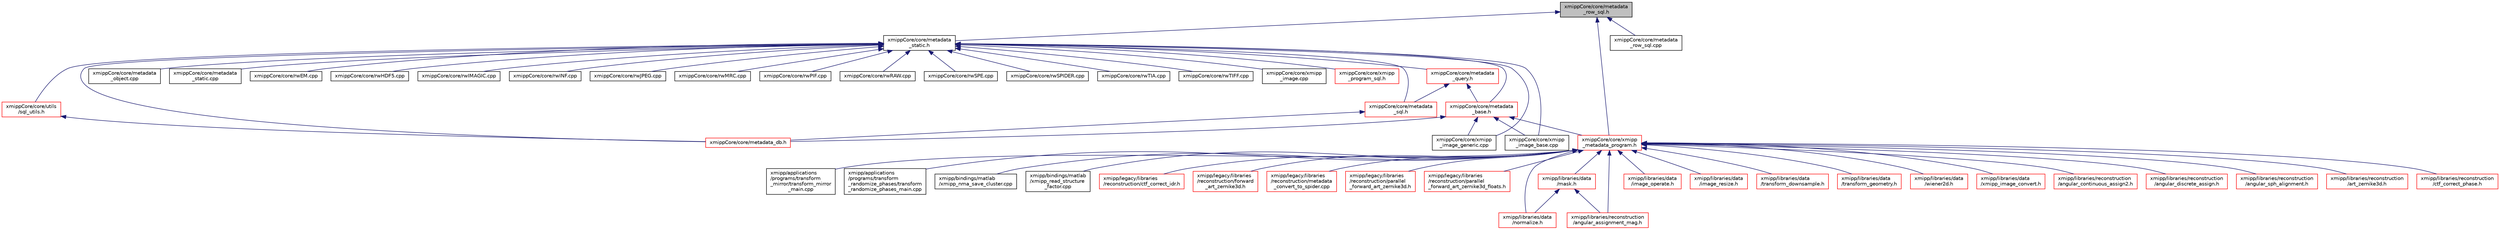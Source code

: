 digraph "xmippCore/core/metadata_row_sql.h"
{
  edge [fontname="Helvetica",fontsize="10",labelfontname="Helvetica",labelfontsize="10"];
  node [fontname="Helvetica",fontsize="10",shape=record];
  Node12 [label="xmippCore/core/metadata\l_row_sql.h",height=0.2,width=0.4,color="black", fillcolor="grey75", style="filled", fontcolor="black"];
  Node12 -> Node13 [dir="back",color="midnightblue",fontsize="10",style="solid",fontname="Helvetica"];
  Node13 [label="xmippCore/core/metadata\l_static.h",height=0.2,width=0.4,color="black", fillcolor="white", style="filled",URL="$metadata__static_8h.html"];
  Node13 -> Node14 [dir="back",color="midnightblue",fontsize="10",style="solid",fontname="Helvetica"];
  Node14 [label="xmippCore/core/metadata\l_base.h",height=0.2,width=0.4,color="red", fillcolor="white", style="filled",URL="$metadata__base_8h.html"];
  Node14 -> Node635 [dir="back",color="midnightblue",fontsize="10",style="solid",fontname="Helvetica"];
  Node635 [label="xmippCore/core/metadata_db.h",height=0.2,width=0.4,color="red", fillcolor="white", style="filled",URL="$metadata__db_8h.html"];
  Node14 -> Node715 [dir="back",color="midnightblue",fontsize="10",style="solid",fontname="Helvetica"];
  Node715 [label="xmippCore/core/xmipp\l_image_base.cpp",height=0.2,width=0.4,color="black", fillcolor="white", style="filled",URL="$xmipp__image__base_8cpp.html"];
  Node14 -> Node716 [dir="back",color="midnightblue",fontsize="10",style="solid",fontname="Helvetica"];
  Node716 [label="xmippCore/core/xmipp\l_image_generic.cpp",height=0.2,width=0.4,color="black", fillcolor="white", style="filled",URL="$xmipp__image__generic_8cpp.html"];
  Node14 -> Node474 [dir="back",color="midnightblue",fontsize="10",style="solid",fontname="Helvetica"];
  Node474 [label="xmippCore/core/xmipp\l_metadata_program.h",height=0.2,width=0.4,color="red", fillcolor="white", style="filled",URL="$xmipp__metadata__program_8h.html"];
  Node474 -> Node475 [dir="back",color="midnightblue",fontsize="10",style="solid",fontname="Helvetica"];
  Node475 [label="xmipp/applications\l/programs/transform\l_mirror/transform_mirror\l_main.cpp",height=0.2,width=0.4,color="black", fillcolor="white", style="filled",URL="$transform__mirror__main_8cpp.html"];
  Node474 -> Node476 [dir="back",color="midnightblue",fontsize="10",style="solid",fontname="Helvetica"];
  Node476 [label="xmipp/applications\l/programs/transform\l_randomize_phases/transform\l_randomize_phases_main.cpp",height=0.2,width=0.4,color="black", fillcolor="white", style="filled",URL="$transform__randomize__phases__main_8cpp.html"];
  Node474 -> Node477 [dir="back",color="midnightblue",fontsize="10",style="solid",fontname="Helvetica"];
  Node477 [label="xmipp/bindings/matlab\l/xmipp_nma_save_cluster.cpp",height=0.2,width=0.4,color="black", fillcolor="white", style="filled",URL="$xmipp__nma__save__cluster_8cpp.html"];
  Node474 -> Node478 [dir="back",color="midnightblue",fontsize="10",style="solid",fontname="Helvetica"];
  Node478 [label="xmipp/bindings/matlab\l/xmipp_read_structure\l_factor.cpp",height=0.2,width=0.4,color="black", fillcolor="white", style="filled",URL="$xmipp__read__structure__factor_8cpp.html"];
  Node474 -> Node479 [dir="back",color="midnightblue",fontsize="10",style="solid",fontname="Helvetica"];
  Node479 [label="xmipp/legacy/libraries\l/reconstruction/ctf_correct_idr.h",height=0.2,width=0.4,color="red", fillcolor="white", style="filled",URL="$ctf__correct__idr_8h.html"];
  Node474 -> Node482 [dir="back",color="midnightblue",fontsize="10",style="solid",fontname="Helvetica"];
  Node482 [label="xmipp/legacy/libraries\l/reconstruction/forward\l_art_zernike3d.h",height=0.2,width=0.4,color="red", fillcolor="white", style="filled",URL="$forward__art__zernike3d_8h.html"];
  Node474 -> Node144 [dir="back",color="midnightblue",fontsize="10",style="solid",fontname="Helvetica"];
  Node144 [label="xmipp/legacy/libraries\l/reconstruction/metadata\l_convert_to_spider.cpp",height=0.2,width=0.4,color="red", fillcolor="white", style="filled",URL="$metadata__convert__to__spider_8cpp.html"];
  Node474 -> Node485 [dir="back",color="midnightblue",fontsize="10",style="solid",fontname="Helvetica"];
  Node485 [label="xmipp/legacy/libraries\l/reconstruction/parallel\l_forward_art_zernike3d.h",height=0.2,width=0.4,color="red", fillcolor="white", style="filled",URL="$parallel__forward__art__zernike3d_8h.html"];
  Node474 -> Node488 [dir="back",color="midnightblue",fontsize="10",style="solid",fontname="Helvetica"];
  Node488 [label="xmipp/legacy/libraries\l/reconstruction/parallel\l_forward_art_zernike3d_floats.h",height=0.2,width=0.4,color="red", fillcolor="white", style="filled",URL="$parallel__forward__art__zernike3d__floats_8h.html"];
  Node474 -> Node491 [dir="back",color="midnightblue",fontsize="10",style="solid",fontname="Helvetica"];
  Node491 [label="xmipp/libraries/data\l/mask.h",height=0.2,width=0.4,color="red", fillcolor="white", style="filled",URL="$mask_8h.html"];
  Node491 -> Node503 [dir="back",color="midnightblue",fontsize="10",style="solid",fontname="Helvetica"];
  Node503 [label="xmipp/libraries/data\l/normalize.h",height=0.2,width=0.4,color="red", fillcolor="white", style="filled",URL="$normalize_8h.html"];
  Node491 -> Node271 [dir="back",color="midnightblue",fontsize="10",style="solid",fontname="Helvetica"];
  Node271 [label="xmipp/libraries/reconstruction\l/angular_assignment_mag.h",height=0.2,width=0.4,color="red", fillcolor="white", style="filled",URL="$angular__assignment__mag_8h.html"];
  Node474 -> Node110 [dir="back",color="midnightblue",fontsize="10",style="solid",fontname="Helvetica"];
  Node110 [label="xmipp/libraries/data\l/image_operate.h",height=0.2,width=0.4,color="red", fillcolor="white", style="filled",URL="$image__operate_8h.html"];
  Node474 -> Node560 [dir="back",color="midnightblue",fontsize="10",style="solid",fontname="Helvetica"];
  Node560 [label="xmipp/libraries/data\l/image_resize.h",height=0.2,width=0.4,color="red", fillcolor="white", style="filled",URL="$image__resize_8h.html"];
  Node474 -> Node503 [dir="back",color="midnightblue",fontsize="10",style="solid",fontname="Helvetica"];
  Node474 -> Node563 [dir="back",color="midnightblue",fontsize="10",style="solid",fontname="Helvetica"];
  Node563 [label="xmipp/libraries/data\l/transform_downsample.h",height=0.2,width=0.4,color="red", fillcolor="white", style="filled",URL="$transform__downsample_8h.html"];
  Node474 -> Node569 [dir="back",color="midnightblue",fontsize="10",style="solid",fontname="Helvetica"];
  Node569 [label="xmipp/libraries/data\l/transform_geometry.h",height=0.2,width=0.4,color="red", fillcolor="white", style="filled",URL="$transform__geometry_8h.html"];
  Node474 -> Node572 [dir="back",color="midnightblue",fontsize="10",style="solid",fontname="Helvetica"];
  Node572 [label="xmipp/libraries/data\l/wiener2d.h",height=0.2,width=0.4,color="red", fillcolor="white", style="filled",URL="$wiener2d_8h.html"];
  Node474 -> Node577 [dir="back",color="midnightblue",fontsize="10",style="solid",fontname="Helvetica"];
  Node577 [label="xmipp/libraries/data\l/xmipp_image_convert.h",height=0.2,width=0.4,color="red", fillcolor="white", style="filled",URL="$xmipp__image__convert_8h.html"];
  Node474 -> Node271 [dir="back",color="midnightblue",fontsize="10",style="solid",fontname="Helvetica"];
  Node474 -> Node580 [dir="back",color="midnightblue",fontsize="10",style="solid",fontname="Helvetica"];
  Node580 [label="xmipp/libraries/reconstruction\l/angular_continuous_assign2.h",height=0.2,width=0.4,color="red", fillcolor="white", style="filled",URL="$angular__continuous__assign2_8h.html"];
  Node474 -> Node280 [dir="back",color="midnightblue",fontsize="10",style="solid",fontname="Helvetica"];
  Node280 [label="xmipp/libraries/reconstruction\l/angular_discrete_assign.h",height=0.2,width=0.4,color="red", fillcolor="white", style="filled",URL="$angular__discrete__assign_8h.html"];
  Node474 -> Node449 [dir="back",color="midnightblue",fontsize="10",style="solid",fontname="Helvetica"];
  Node449 [label="xmipp/libraries/reconstruction\l/angular_sph_alignment.h",height=0.2,width=0.4,color="red", fillcolor="white", style="filled",URL="$angular__sph__alignment_8h.html"];
  Node474 -> Node582 [dir="back",color="midnightblue",fontsize="10",style="solid",fontname="Helvetica"];
  Node582 [label="xmipp/libraries/reconstruction\l/art_zernike3d.h",height=0.2,width=0.4,color="red", fillcolor="white", style="filled",URL="$art__zernike3d_8h.html"];
  Node474 -> Node584 [dir="back",color="midnightblue",fontsize="10",style="solid",fontname="Helvetica"];
  Node584 [label="xmipp/libraries/reconstruction\l/ctf_correct_phase.h",height=0.2,width=0.4,color="red", fillcolor="white", style="filled",URL="$ctf__correct__phase_8h.html"];
  Node13 -> Node717 [dir="back",color="midnightblue",fontsize="10",style="solid",fontname="Helvetica"];
  Node717 [label="xmippCore/core/metadata\l_query.h",height=0.2,width=0.4,color="red", fillcolor="white", style="filled",URL="$metadata__query_8h.html"];
  Node717 -> Node14 [dir="back",color="midnightblue",fontsize="10",style="solid",fontname="Helvetica"];
  Node717 -> Node718 [dir="back",color="midnightblue",fontsize="10",style="solid",fontname="Helvetica"];
  Node718 [label="xmippCore/core/metadata\l_sql.h",height=0.2,width=0.4,color="red", fillcolor="white", style="filled",URL="$metadata__sql_8h.html"];
  Node718 -> Node635 [dir="back",color="midnightblue",fontsize="10",style="solid",fontname="Helvetica"];
  Node13 -> Node635 [dir="back",color="midnightblue",fontsize="10",style="solid",fontname="Helvetica"];
  Node13 -> Node718 [dir="back",color="midnightblue",fontsize="10",style="solid",fontname="Helvetica"];
  Node13 -> Node721 [dir="back",color="midnightblue",fontsize="10",style="solid",fontname="Helvetica"];
  Node721 [label="xmippCore/core/utils\l/sql_utils.h",height=0.2,width=0.4,color="red", fillcolor="white", style="filled",URL="$sql__utils_8h.html"];
  Node721 -> Node635 [dir="back",color="midnightblue",fontsize="10",style="solid",fontname="Helvetica"];
  Node13 -> Node723 [dir="back",color="midnightblue",fontsize="10",style="solid",fontname="Helvetica"];
  Node723 [label="xmippCore/core/metadata\l_object.cpp",height=0.2,width=0.4,color="black", fillcolor="white", style="filled",URL="$metadata__object_8cpp.html"];
  Node13 -> Node724 [dir="back",color="midnightblue",fontsize="10",style="solid",fontname="Helvetica"];
  Node724 [label="xmippCore/core/metadata\l_static.cpp",height=0.2,width=0.4,color="black", fillcolor="white", style="filled",URL="$metadata__static_8cpp.html"];
  Node13 -> Node725 [dir="back",color="midnightblue",fontsize="10",style="solid",fontname="Helvetica"];
  Node725 [label="xmippCore/core/rwEM.cpp",height=0.2,width=0.4,color="black", fillcolor="white", style="filled",URL="$rwEM_8cpp.html"];
  Node13 -> Node726 [dir="back",color="midnightblue",fontsize="10",style="solid",fontname="Helvetica"];
  Node726 [label="xmippCore/core/rwHDF5.cpp",height=0.2,width=0.4,color="black", fillcolor="white", style="filled",URL="$rwHDF5_8cpp.html"];
  Node13 -> Node727 [dir="back",color="midnightblue",fontsize="10",style="solid",fontname="Helvetica"];
  Node727 [label="xmippCore/core/rwIMAGIC.cpp",height=0.2,width=0.4,color="black", fillcolor="white", style="filled",URL="$rwIMAGIC_8cpp.html"];
  Node13 -> Node728 [dir="back",color="midnightblue",fontsize="10",style="solid",fontname="Helvetica"];
  Node728 [label="xmippCore/core/rwINF.cpp",height=0.2,width=0.4,color="black", fillcolor="white", style="filled",URL="$rwINF_8cpp.html"];
  Node13 -> Node729 [dir="back",color="midnightblue",fontsize="10",style="solid",fontname="Helvetica"];
  Node729 [label="xmippCore/core/rwJPEG.cpp",height=0.2,width=0.4,color="black", fillcolor="white", style="filled",URL="$rwJPEG_8cpp.html"];
  Node13 -> Node730 [dir="back",color="midnightblue",fontsize="10",style="solid",fontname="Helvetica"];
  Node730 [label="xmippCore/core/rwMRC.cpp",height=0.2,width=0.4,color="black", fillcolor="white", style="filled",URL="$rwMRC_8cpp.html"];
  Node13 -> Node731 [dir="back",color="midnightblue",fontsize="10",style="solid",fontname="Helvetica"];
  Node731 [label="xmippCore/core/rwPIF.cpp",height=0.2,width=0.4,color="black", fillcolor="white", style="filled",URL="$rwPIF_8cpp.html"];
  Node13 -> Node732 [dir="back",color="midnightblue",fontsize="10",style="solid",fontname="Helvetica"];
  Node732 [label="xmippCore/core/rwRAW.cpp",height=0.2,width=0.4,color="black", fillcolor="white", style="filled",URL="$rwRAW_8cpp.html"];
  Node13 -> Node733 [dir="back",color="midnightblue",fontsize="10",style="solid",fontname="Helvetica"];
  Node733 [label="xmippCore/core/rwSPE.cpp",height=0.2,width=0.4,color="black", fillcolor="white", style="filled",URL="$rwSPE_8cpp.html"];
  Node13 -> Node734 [dir="back",color="midnightblue",fontsize="10",style="solid",fontname="Helvetica"];
  Node734 [label="xmippCore/core/rwSPIDER.cpp",height=0.2,width=0.4,color="black", fillcolor="white", style="filled",URL="$rwSPIDER_8cpp.html"];
  Node13 -> Node735 [dir="back",color="midnightblue",fontsize="10",style="solid",fontname="Helvetica"];
  Node735 [label="xmippCore/core/rwTIA.cpp",height=0.2,width=0.4,color="black", fillcolor="white", style="filled",URL="$rwTIA_8cpp.html"];
  Node13 -> Node736 [dir="back",color="midnightblue",fontsize="10",style="solid",fontname="Helvetica"];
  Node736 [label="xmippCore/core/rwTIFF.cpp",height=0.2,width=0.4,color="black", fillcolor="white", style="filled",URL="$rwTIFF_8cpp.html"];
  Node13 -> Node737 [dir="back",color="midnightblue",fontsize="10",style="solid",fontname="Helvetica"];
  Node737 [label="xmippCore/core/xmipp\l_image.cpp",height=0.2,width=0.4,color="black", fillcolor="white", style="filled",URL="$xmipp__image_8cpp.html"];
  Node13 -> Node715 [dir="back",color="midnightblue",fontsize="10",style="solid",fontname="Helvetica"];
  Node13 -> Node716 [dir="back",color="midnightblue",fontsize="10",style="solid",fontname="Helvetica"];
  Node13 -> Node738 [dir="back",color="midnightblue",fontsize="10",style="solid",fontname="Helvetica"];
  Node738 [label="xmippCore/core/xmipp\l_program_sql.h",height=0.2,width=0.4,color="red", fillcolor="white", style="filled",URL="$xmipp__program__sql_8h.html"];
  Node12 -> Node741 [dir="back",color="midnightblue",fontsize="10",style="solid",fontname="Helvetica"];
  Node741 [label="xmippCore/core/metadata\l_row_sql.cpp",height=0.2,width=0.4,color="black", fillcolor="white", style="filled",URL="$metadata__row__sql_8cpp.html"];
  Node12 -> Node474 [dir="back",color="midnightblue",fontsize="10",style="solid",fontname="Helvetica"];
}
